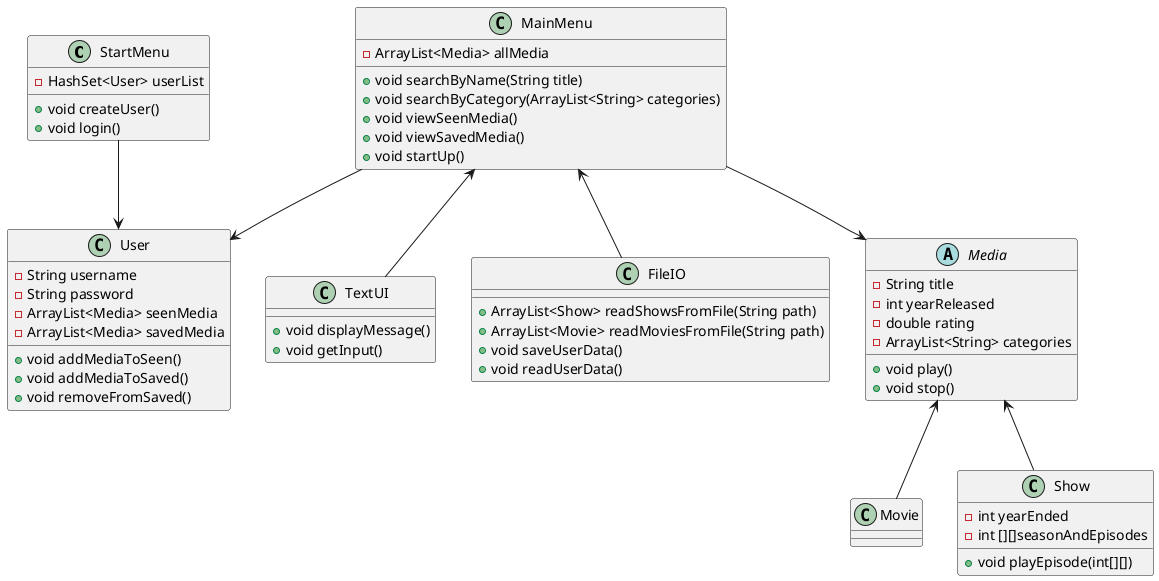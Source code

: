 @startuml
'https://plantuml.com/class-diagram

Class StartMenu
StartMenu : - HashSet<User> userList

StartMenu : + void createUser()
StartMenu : + void login()

Class MainMenu
MainMenu : - ArrayList<Media> allMedia
MainMenu : + void searchByName(String title)
MainMenu : + void searchByCategory(ArrayList<String> categories)
MainMenu : + void viewSeenMedia()
MainMenu : + void viewSavedMedia()
MainMenu : + void startUp()

Class Movie
Class Show
Show : - int yearEnded
Show : - int [][]seasonAndEpisodes
Show : + void playEpisode(int[][])

Class TextUI
TextUI : + void displayMessage()
TextUI : + void getInput()

Class FileIO
FileIO : + ArrayList<Show> readShowsFromFile(String path)
FileIO : + ArrayList<Movie> readMoviesFromFile(String path)
FileIO : + void saveUserData()
FileIO : + void readUserData()

abstract Media
Media : - String title
Media : - int yearReleased
Media : - double rating
Media : - ArrayList<String> categories
Media : + void play()
Media : + void stop()

class User
User : - String username
User : - String password
User : - ArrayList<Media> seenMedia
User : - ArrayList<Media> savedMedia

User : + void addMediaToSeen()
User : + void addMediaToSaved()
User : + void removeFromSaved()

StartMenu --> User
MainMenu --> User
MainMenu --> Media

Media <-- Movie
Media <-- Show

MainMenu <-- TextUI
MainMenu <-- FileIO


@enduml
